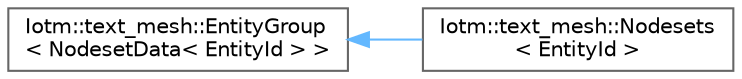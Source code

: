 digraph "Graphical Class Hierarchy"
{
 // INTERACTIVE_SVG=YES
 // LATEX_PDF_SIZE
  bgcolor="transparent";
  edge [fontname=Helvetica,fontsize=10,labelfontname=Helvetica,labelfontsize=10];
  node [fontname=Helvetica,fontsize=10,shape=box,height=0.2,width=0.4];
  rankdir="LR";
  Node0 [id="Node000000",label="Iotm::text_mesh::EntityGroup\l\< NodesetData\< EntityId \> \>",height=0.2,width=0.4,color="grey40", fillcolor="white", style="filled",URL="$classIotm_1_1text__mesh_1_1EntityGroup.html",tooltip=" "];
  Node0 -> Node1 [id="edge288_Node000000_Node000001",dir="back",color="steelblue1",style="solid",tooltip=" "];
  Node1 [id="Node000001",label="Iotm::text_mesh::Nodesets\l\< EntityId \>",height=0.2,width=0.4,color="grey40", fillcolor="white", style="filled",URL="$classIotm_1_1text__mesh_1_1Nodesets.html",tooltip=" "];
}
